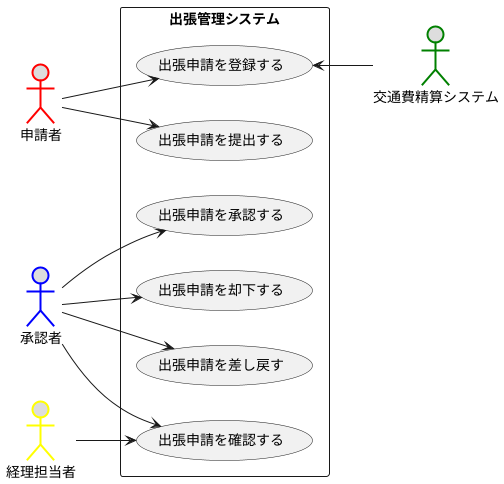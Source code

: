 @startuml ユースケース図
left to right direction
actor 申請者 #DDDDDD;line:Red;line.bold;
actor 承認者 #DDDDDD;line:Blue;line.bold;
actor 経理担当者 #DDDDDD;line:Yellow;line.bold;
actor 交通費精算システム #DDDDDD;line:Green;line.bold;
rectangle 出張管理システム {
usecase 出張申請を登録する
usecase 出張申請を提出する
usecase 出張申請を承認する
usecase 出張申請を却下する
usecase 出張申請を差し戻す
usecase 出張申請を確認する
}
申請者 --> 出張申請を登録する 
申請者 --> 出張申請を提出する
承認者 --> 出張申請を承認する
承認者 --> 出張申請を却下する
承認者 --> 出張申請を差し戻す
承認者 --> 出張申請を確認する 
経理担当者 --> 出張申請を確認する
出張申請を登録する <-- 交通費精算システム
@enduml